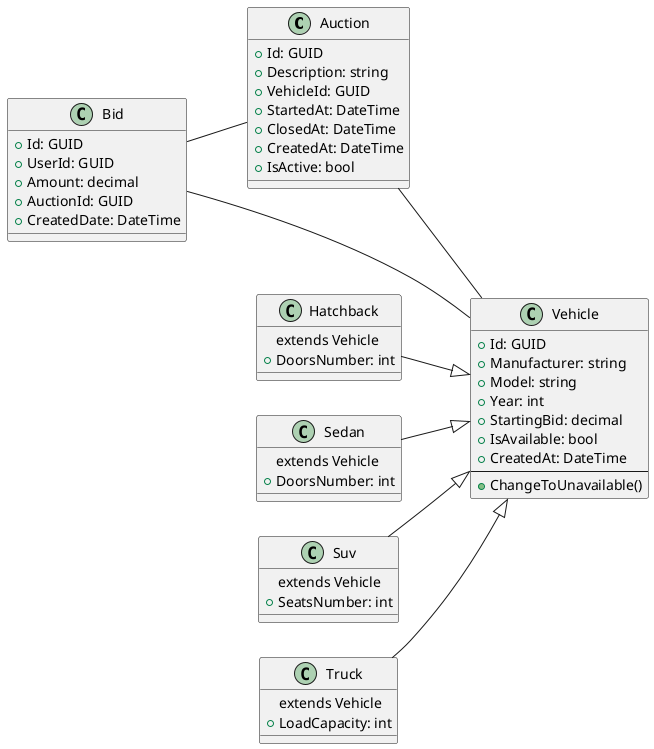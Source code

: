 ﻿@startuml
!define ENTITY class

left to right direction

ENTITY Auction {
    + Id: GUID
    + Description: string
    + VehicleId: GUID
    + StartedAt: DateTime
    + ClosedAt: DateTime
    + CreatedAt: DateTime
    + IsActive: bool
}

ENTITY Bid {
    + Id: GUID
    + UserId: GUID
    + Amount: decimal
    + AuctionId: GUID
    + CreatedDate: DateTime
}

ENTITY Vehicle {
    + Id: GUID
    + Manufacturer: string
    + Model: string
    + Year: int
    + StartingBid: decimal
    + IsAvailable: bool
    + CreatedAt: DateTime
    --
    + ChangeToUnavailable()
}

ENTITY Hatchback {
    extends Vehicle
    + DoorsNumber: int
}

ENTITY Sedan {
    extends Vehicle
    + DoorsNumber: int
}

ENTITY Suv {
    extends Vehicle
    + SeatsNumber: int
}

ENTITY Truck {
    extends Vehicle
    + LoadCapacity: int
}

Hatchback --|> Vehicle
Sedan --|> Vehicle
Suv --|> Vehicle
Truck --|> Vehicle

Auction -- Vehicle
Bid -- Auction
Bid -- Vehicle

@enduml